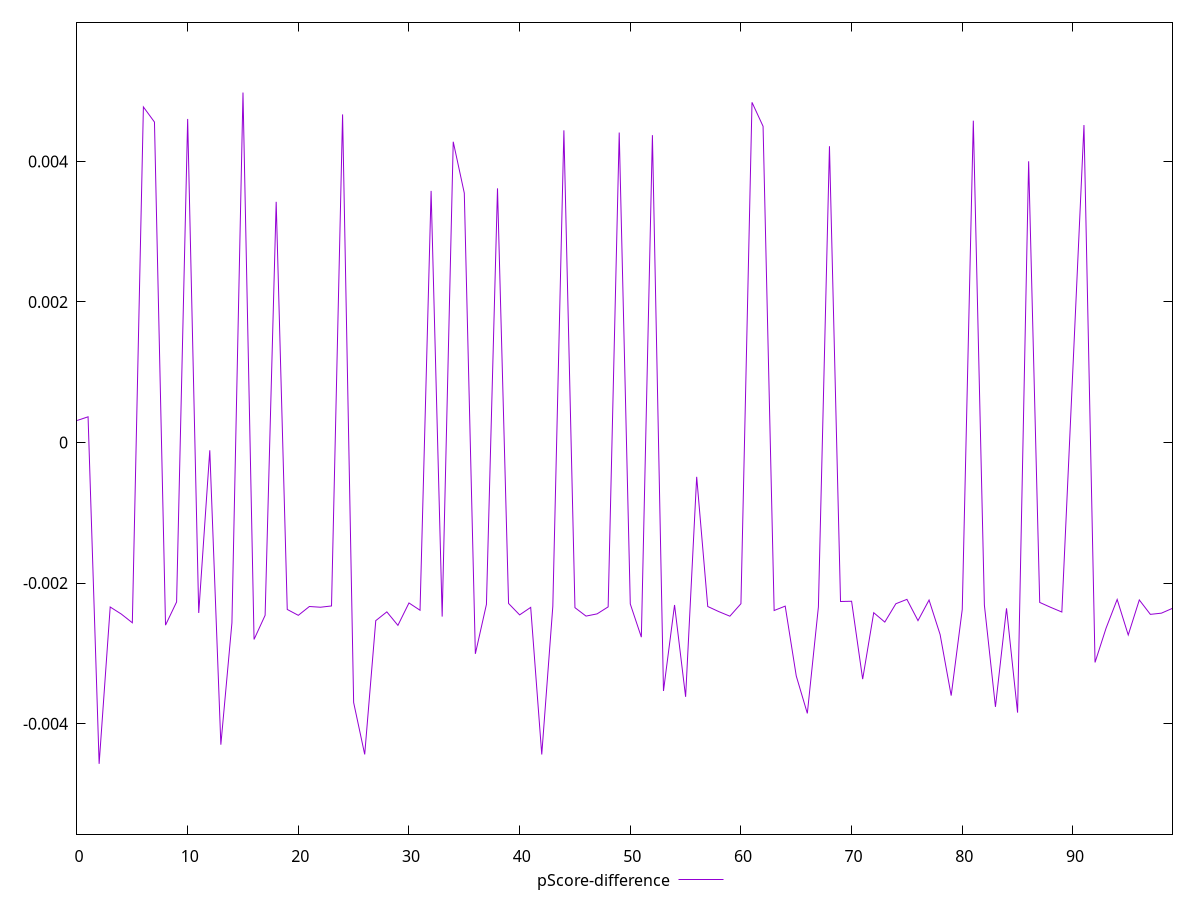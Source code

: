 reset

$pScoreDifference <<EOF
0 0.00031331690161318093
1 0.0003659426738640281
2 -0.004571662570665103
3 -0.002340142548934221
4 -0.0024402636582413484
5 -0.0025644864256225697
6 0.004774316186729299
7 0.004559524471166698
8 -0.0025982361127692144
9 -0.002268396884988033
10 0.004603352787052373
11 -0.0024247375753487788
12 -0.00011050646632937422
13 -0.004299163907376613
14 -0.0025657269721286458
15 0.004978839210129649
16 -0.0028016538406014924
17 -0.0024582664981998015
18 0.0034245683293163687
19 -0.002374949829761386
20 -0.0024585777856896973
21 -0.002333001311016769
22 -0.0023433123131750833
23 -0.002325280395340079
24 0.004668283291468844
25 -0.0036991647388786575
26 -0.004437474070212999
27 -0.002534122931347582
28 -0.0024094365328404255
29 -0.002601114215081246
30 -0.0022826419543358067
31 -0.002386342010050946
32 0.0035798339068723317
33 -0.0024765949767833195
34 0.004279359876887545
35 0.003548612413582397
36 -0.0030062909775165902
37 -0.00230278548489804
38 0.003616513887956474
39 -0.0022894535466029264
40 -0.0024522202055150544
41 -0.002345584583379745
42 -0.004438277519634104
43 -0.002330055650464402
44 0.004441384856843755
45 -0.0023495329346294724
46 -0.002469447348163789
47 -0.002437987320068613
48 -0.0023383877520259944
49 0.004410500095404224
50 -0.0022969559625882763
51 -0.0027690727749900557
52 0.0043735035287174595
53 -0.003534665829083572
54 -0.0023111695113041675
55 -0.003618207645451843
56 -0.0004884993135164661
57 -0.002332830469718661
58 -0.0024056994503538487
59 -0.0024707863180331024
60 -0.0022933288350877046
61 0.004839970408106353
62 0.004498850261618781
63 -0.0023902125677397468
64 -0.00232758180734427
65 -0.003321979615607318
66 -0.0038536412061767056
67 -0.0023393292241769004
68 0.004216179187598312
69 -0.0022618422209470523
70 -0.0022583412767401834
71 -0.0033664314803918405
72 -0.002421298664321725
73 -0.0025545786357681344
74 -0.0022936660557396626
75 -0.0022314331494557305
76 -0.002534031894424693
77 -0.002241023483360527
78 -0.002732265832762315
79 -0.0036008174312086583
80 -0.0023746294093323073
81 0.004578964317028533
82 -0.00231256913519462
83 -0.003761102151540685
84 -0.0023586938889350595
85 -0.0038432521271503095
86 0.004001603157174793
87 -0.002274882424364466
88 -0.002345455918974393
89 -0.0024116528844495555
91 0.004516901032574183
92 -0.0031286791832132455
93 -0.0026399738093590974
94 -0.00223271277824999
95 -0.0027382992599386258
96 -0.002239533245402825
97 -0.002444909804127482
98 -0.0024277309885420983
99 -0.0023589221880804256
EOF

set key outside below
set xrange [0:99]
set yrange [-0.005571662570665103:0.005978839210129649]
set trange [-0.005571662570665103:0.005978839210129649]
set terminal svg size 640, 500 enhanced background rgb 'white'
set output "report/report_00029_2021-02-24T13-36-40.390Z/first-meaningful-paint/samples/card/pScore-difference/values.svg"

plot $pScoreDifference title "pScore-difference" with line

reset
